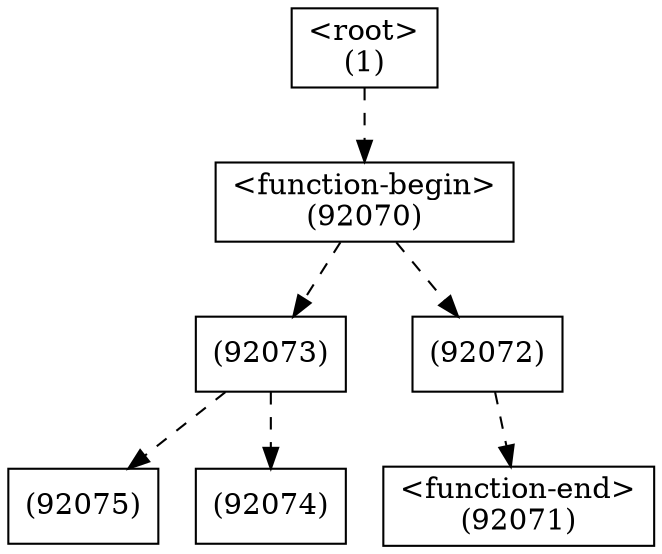digraph graphname {
n92075 [shape=box,label="(92075)"];
n92073 -> n92075[style="dashed"];
n92074 [shape=box,label="(92074)"];
n92073 -> n92074[style="dashed"];
n92073 [shape=box,label="(92073)"];
n92070 -> n92073[style="dashed"];
n92072 [shape=box,label="(92072)"];
n92070 -> n92072[style="dashed"];
n92071 [shape=box,label="<function-end>
(92071)"];
n92072 -> n92071[style="dashed"];
n92070 [shape=box,label="<function-begin>
(92070)"];
n1 -> n92070[style="dashed"];
n1 [shape=box,label="<root>
(1)"];
}
